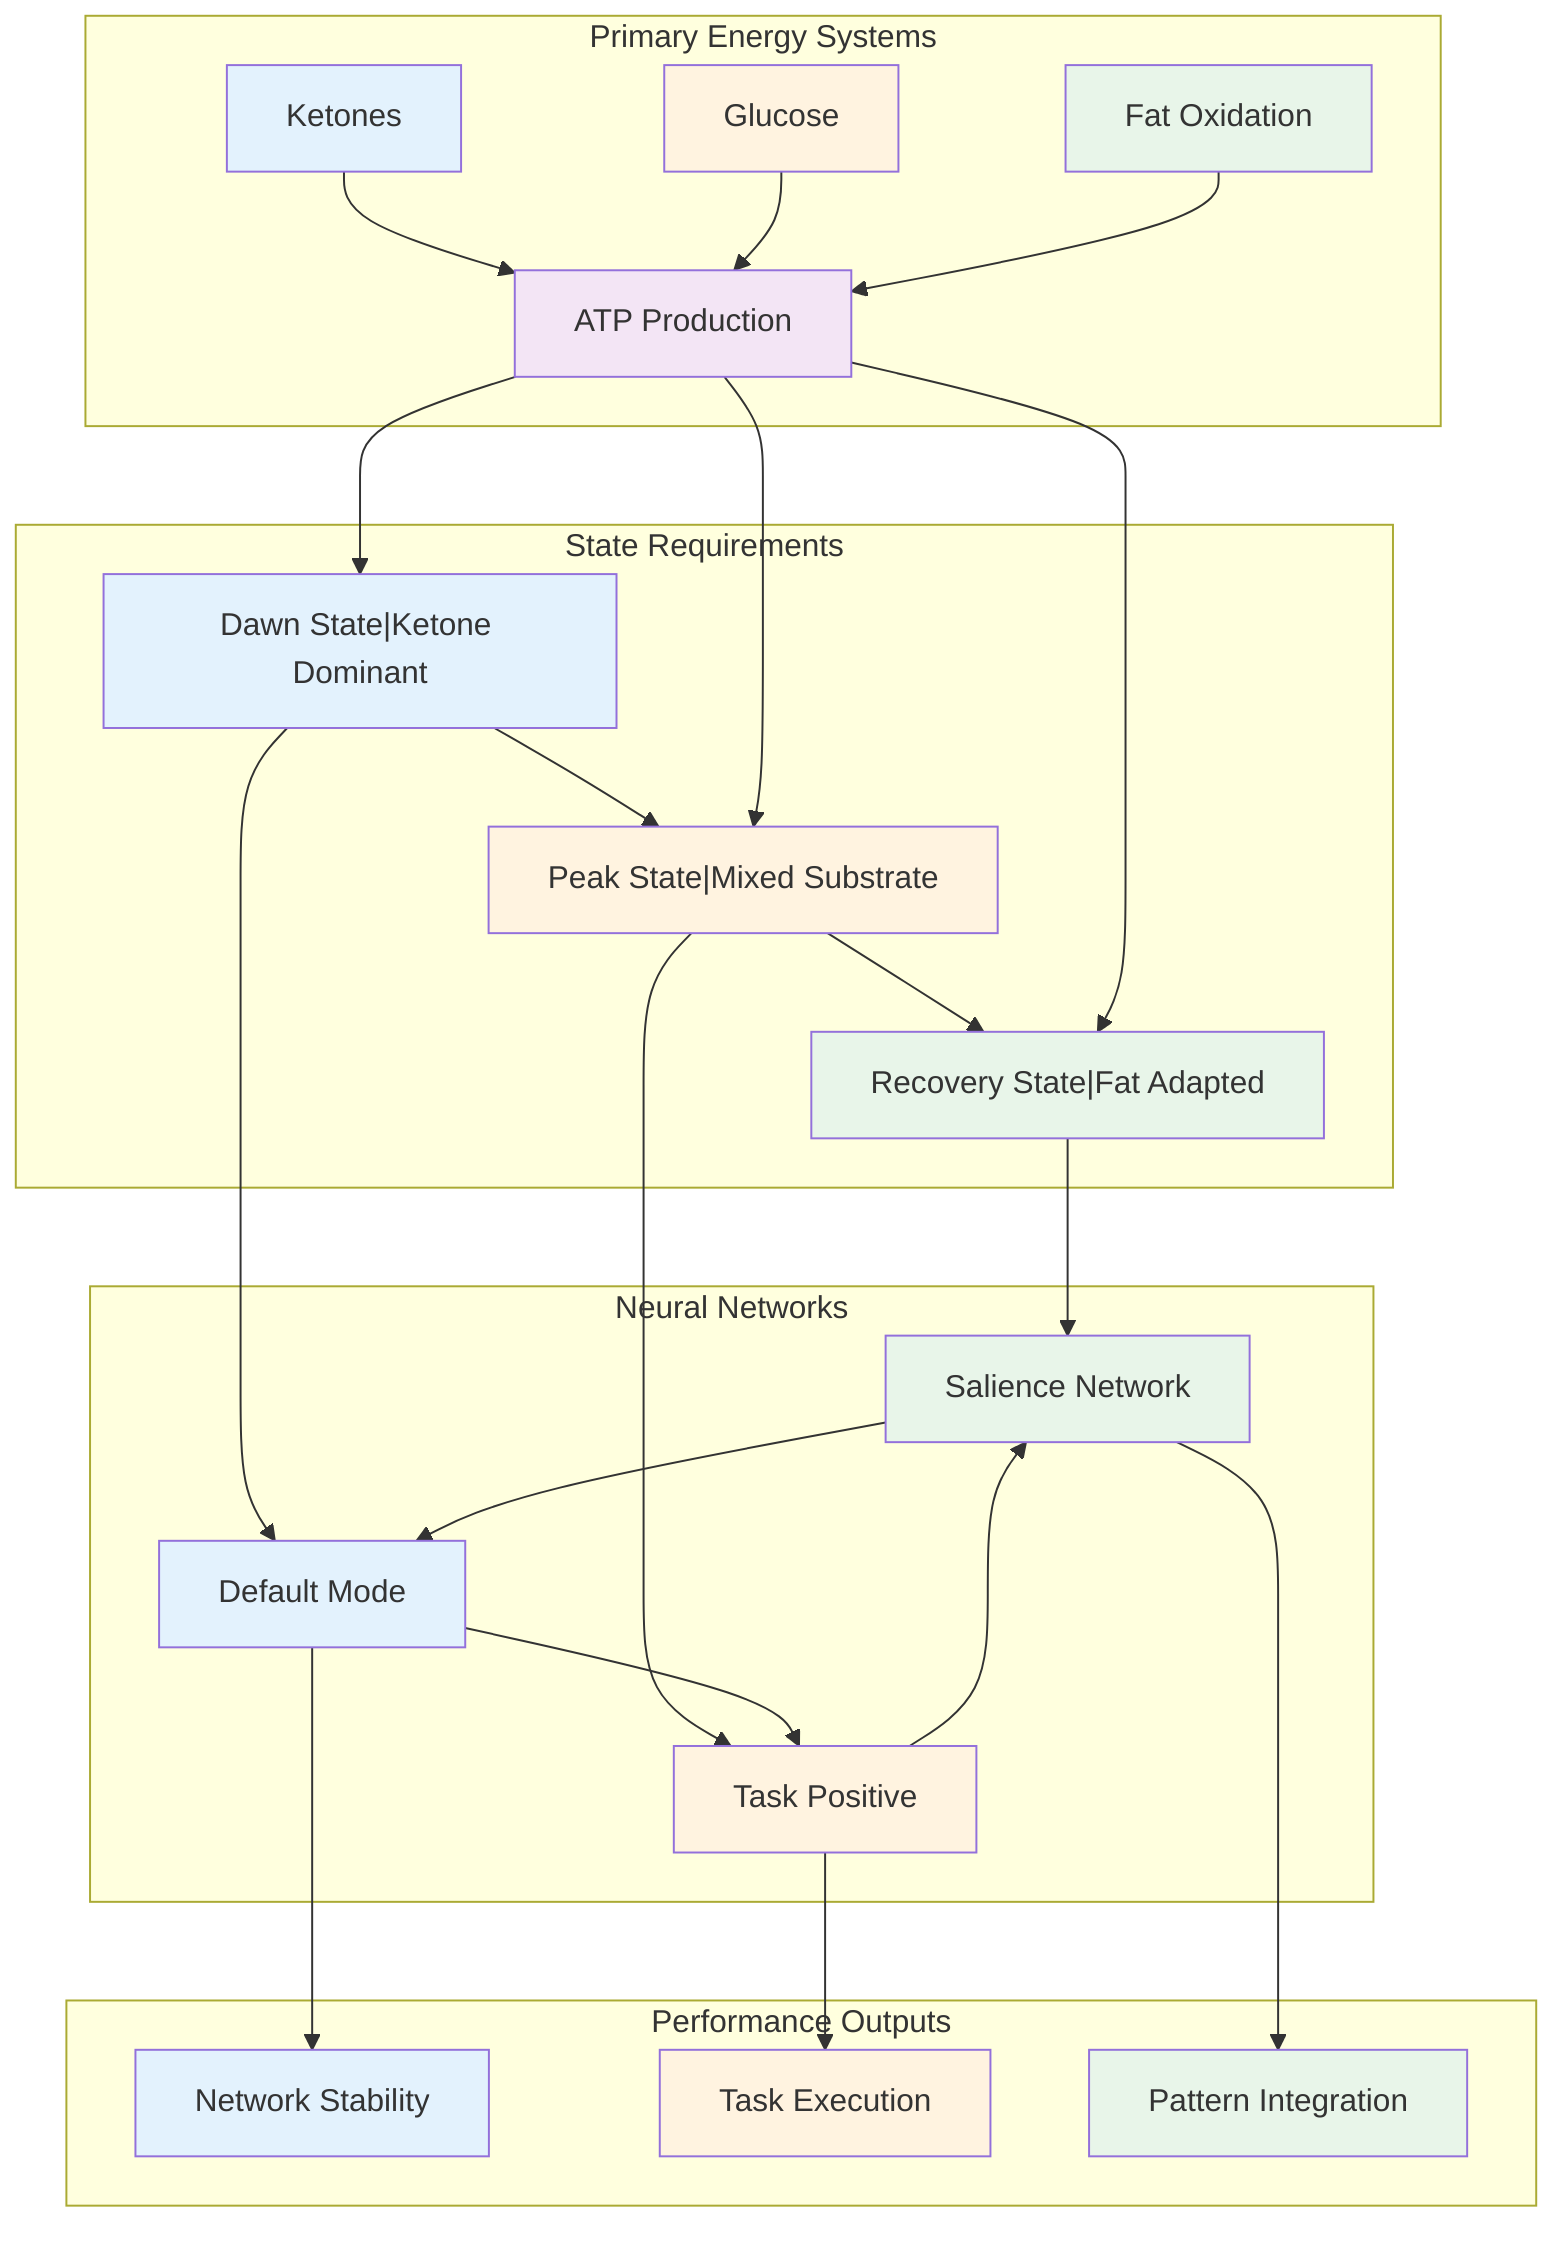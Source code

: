flowchart TB
    subgraph Metabolic["Primary Energy Systems"]
        direction TB
        K[Ketones] --> ATP["ATP Production"]
        G[Glucose] --> ATP
        F[Fat Oxidation] --> ATP
        style K fill:#e3f2fd
        style G fill:#fff3e0
        style F fill:#e8f5e9
        style ATP fill:#f3e5f5
    end

    subgraph States["State Requirements"]
        direction LR
        DS["Dawn State|Ketone Dominant"] --> PS["Peak State|Mixed Substrate"]
        PS --> RS["Recovery State|Fat Adapted"]
        style DS fill:#e3f2fd
        style PS fill:#fff3e0
        style RS fill:#e8f5e9
    end

    subgraph Neural["Neural Networks"]
        direction TB
        DMN["Default Mode"] 
        TPN["Task Positive"]
        SN["Salience Network"]
        style DMN fill:#e3f2fd
        style TPN fill:#fff3e0
        style SN fill:#e8f5e9
    end

    subgraph Performance["Performance Outputs"]
        direction TB
        NS["Network Stability"]
        TE["Task Execution"]
        PI["Pattern Integration"]
        style NS fill:#e3f2fd
        style TE fill:#fff3e0
        style PI fill:#e8f5e9
    end

    ATP --> DS & PS & RS
    DS --> DMN --> NS
    PS --> TPN --> TE
    RS --> SN --> PI

    DMN --> TPN
    TPN --> SN
    SN --> DMN